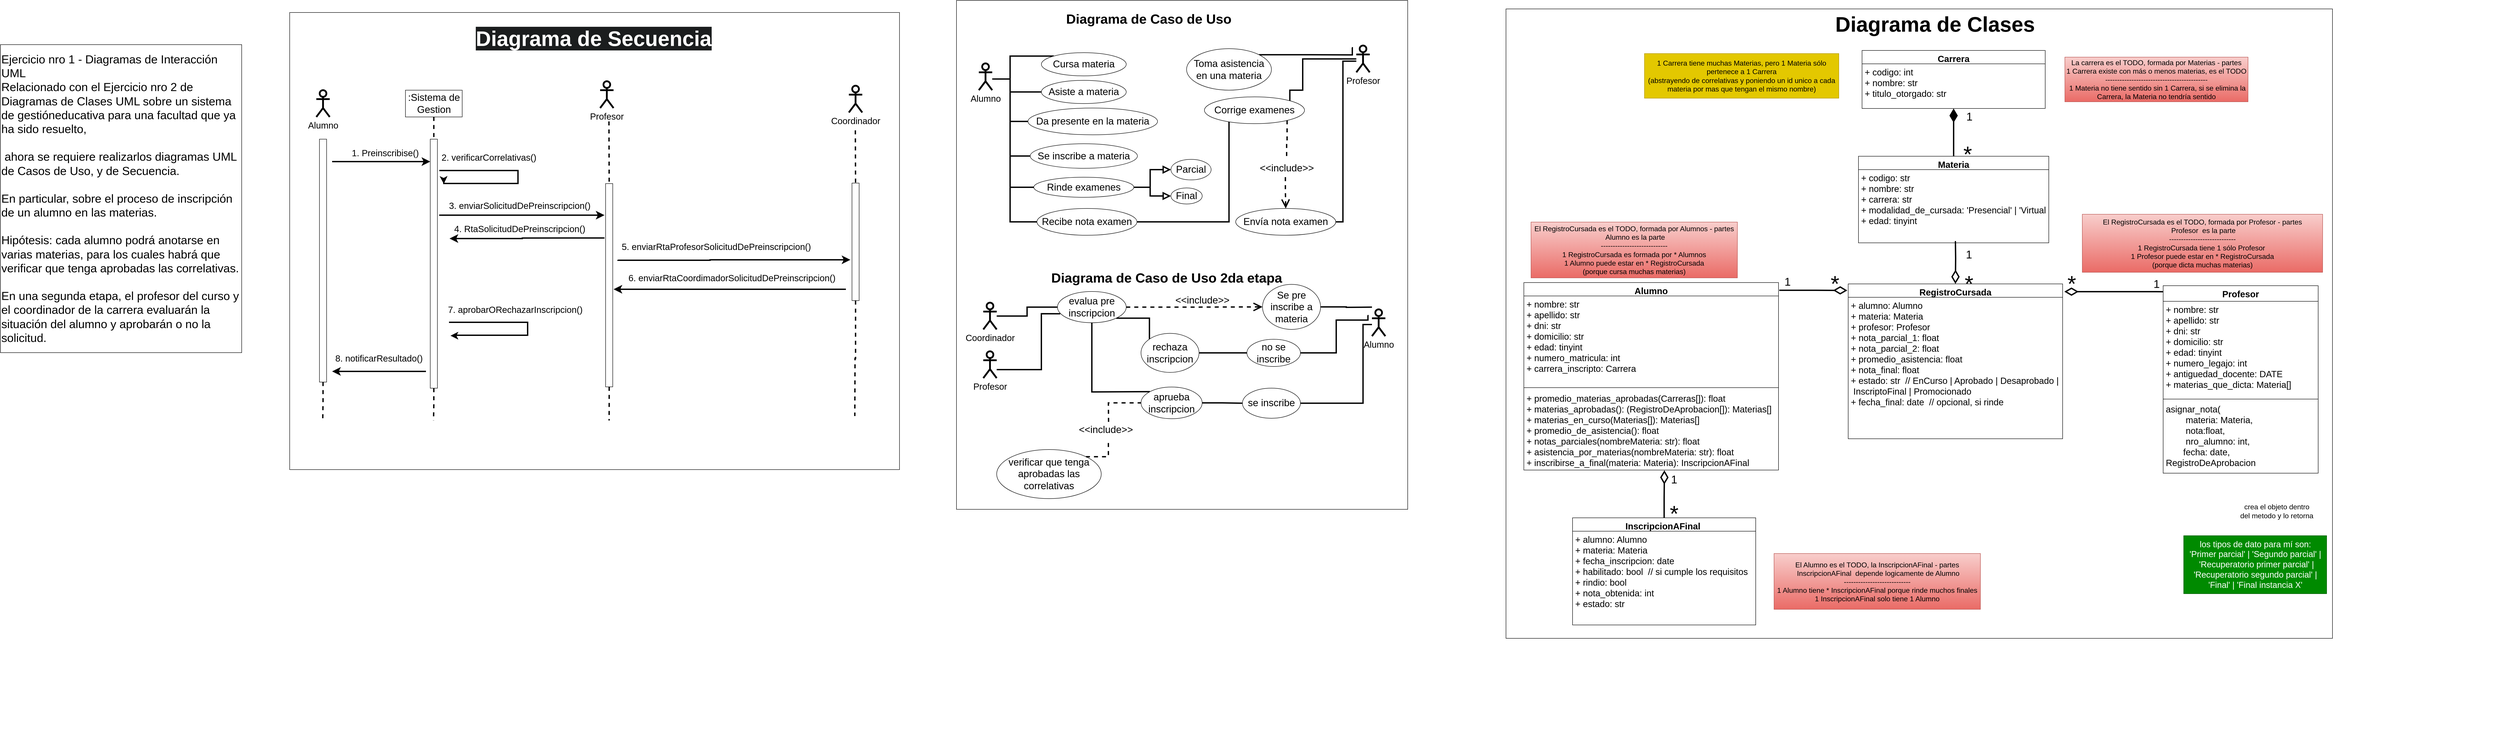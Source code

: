 <mxfile version="27.0.9">
  <diagram name="Página-1" id="Jsaf4DdOy1yt7iLnSPwo">
    <mxGraphModel dx="10500" dy="4709" grid="1" gridSize="10" guides="1" tooltips="1" connect="1" arrows="1" fold="1" page="1" pageScale="1" pageWidth="1500" pageHeight="1169" math="0" shadow="0">
      <root>
        <mxCell id="0" />
        <mxCell id="1" parent="0" />
        <mxCell id="YcpJH4Q6T_PlQNTq--iY-2" value="&lt;div&gt;Ejercicio nro 1 - Diagramas de Interacción UML&lt;/div&gt;&lt;div&gt;Relacionado con el Ejercicio nro 2 de Diagramas de Clases UML sobre un sistema de gestión&lt;span style=&quot;background-color: transparent; color: light-dark(rgb(0, 0, 0), rgb(255, 255, 255));&quot;&gt;educativa para una facultad que ya ha sido resuelto,&lt;/span&gt;&lt;/div&gt;&lt;div&gt;&lt;br&gt;&amp;nbsp;ahora se requiere realizarlos diagramas UML&lt;/div&gt;&lt;div&gt;de Casos de Uso, y de Secuencia. &lt;br&gt;&lt;br&gt;En particular, sobre el proceso de inscripción de un alumno en&amp;nbsp;&lt;span style=&quot;background-color: transparent; color: light-dark(rgb(0, 0, 0), rgb(255, 255, 255));&quot;&gt;las materias.&lt;/span&gt;&lt;/div&gt;&lt;div&gt;&lt;br&gt;&lt;/div&gt;&lt;div&gt;Hipótesis: cada alumno podrá anotarse en varias materias, para los cuales habrá que verificar que&amp;nbsp;&lt;span style=&quot;background-color: transparent; color: light-dark(rgb(0, 0, 0), rgb(255, 255, 255));&quot;&gt;tenga aprobadas las correlativas.&lt;/span&gt;&lt;/div&gt;&lt;div&gt;&lt;br&gt;En una segunda etapa, el profesor del curso y el coordinador de&amp;nbsp;&lt;span style=&quot;background-color: transparent; color: light-dark(rgb(0, 0, 0), rgb(255, 255, 255));&quot;&gt;la carrera evaluarán la situación del alumno y aprobarán o no la solicitud.&lt;/span&gt;&lt;/div&gt;" style="rounded=0;whiteSpace=wrap;html=1;fontSize=26;align=left;" parent="1" vertex="1">
          <mxGeometry x="-2920" y="-1030" width="540" height="690" as="geometry" />
        </mxCell>
        <mxCell id="WslzVgVlY8d-9YYS_qIv-58" value="" style="group" parent="1" vertex="1" connectable="0">
          <mxGeometry x="490" y="-1130" width="2184" height="1650" as="geometry" />
        </mxCell>
        <mxCell id="WslzVgVlY8d-9YYS_qIv-4" value="" style="group" parent="WslzVgVlY8d-9YYS_qIv-58" vertex="1" connectable="0">
          <mxGeometry x="1730" y="1230" width="454" height="420" as="geometry" />
        </mxCell>
        <mxCell id="WslzVgVlY8d-9YYS_qIv-5" value="" style="resizable=0;align=right;verticalAlign=bottom;labelBackgroundColor=none;fontSize=20;" parent="WslzVgVlY8d-9YYS_qIv-4" connectable="0" vertex="1">
          <mxGeometry y="170" as="geometry" />
        </mxCell>
        <mxCell id="WslzVgVlY8d-9YYS_qIv-57" value="" style="rounded=0;whiteSpace=wrap;html=1;fillColor=none;" parent="WslzVgVlY8d-9YYS_qIv-4" vertex="1">
          <mxGeometry x="-1770" y="-1210" width="1850" height="1410" as="geometry" />
        </mxCell>
        <UserObject label="&lt;div&gt;El Alumno es el TODO, la InscripcionAFinal - partes&lt;/div&gt;&lt;div&gt;&amp;nbsp;InscripcionAFinal&amp;nbsp; depende logicamente de Alumno&lt;br&gt;----------------------------&lt;br&gt;1 Alumno tiene * InscripcionAFinal&amp;nbsp;porque rinde muchos finales&lt;br&gt;1 InscripcionAFinal solo tiene 1 Alumno&lt;/div&gt;" placeholders="1" name="Variable" id="WslzVgVlY8d-9YYS_qIv-40">
          <mxCell style="text;html=1;strokeColor=#b85450;fillColor=#f8cecc;align=center;verticalAlign=middle;whiteSpace=wrap;overflow=hidden;fontSize=16;gradientColor=#ea6b66;" parent="WslzVgVlY8d-9YYS_qIv-4" vertex="1">
            <mxGeometry x="-1170" y="10" width="462" height="125" as="geometry" />
          </mxCell>
        </UserObject>
        <UserObject label="1 Carrera tiene muchas Materias, pero 1 Materia sólo pertenece a 1 Carrera&lt;br&gt;(abstrayendo de correlativas y poniendo un id unico a cada materia por mas que tengan el mismo nombre)" placeholders="1" name="Variable" id="WslzVgVlY8d-9YYS_qIv-11">
          <mxCell style="text;html=1;strokeColor=#B09500;fillColor=#e3c800;align=center;verticalAlign=middle;whiteSpace=wrap;overflow=hidden;fontSize=16;fontColor=#000000;" parent="WslzVgVlY8d-9YYS_qIv-4" vertex="1">
            <mxGeometry x="-1460" y="-1110" width="435" height="100" as="geometry" />
          </mxCell>
        </UserObject>
        <mxCell id="WslzVgVlY8d-9YYS_qIv-6" value="&lt;font style=&quot;font-size: 16px; color: light-dark(rgb(0, 0, 0), rgb(255, 0, 0));&quot;&gt;crea el objeto dentro &lt;br&gt;del metodo y lo retorna&lt;/font&gt;" style="text;html=1;align=center;verticalAlign=middle;resizable=0;points=[];autosize=1;strokeColor=none;fillColor=none;" parent="WslzVgVlY8d-9YYS_qIv-4" vertex="1">
          <mxGeometry x="-140" y="-110" width="190" height="50" as="geometry" />
        </mxCell>
        <UserObject label="&lt;div&gt;El RegistroCursada es el TODO, formada por Profesor - partes&lt;/div&gt;&lt;div&gt;&amp;nbsp;Profesor&amp;nbsp;&amp;nbsp;es la parte&lt;br&gt;----------------------------&lt;br&gt;1 RegistroCursada tiene 1 sólo Profesor&amp;nbsp;&lt;br&gt;1 Profesor puede estar en *&amp;nbsp;&lt;span style=&quot;background-color: transparent; color: light-dark(rgb(0, 0, 0), rgb(255, 255, 255));&quot;&gt;RegistroCursada&lt;br&gt;(porque dicta muchas materias)&lt;/span&gt;&lt;/div&gt;" placeholders="1" name="Variable" id="WslzVgVlY8d-9YYS_qIv-13">
          <mxCell style="text;html=1;strokeColor=#b85450;fillColor=#f8cecc;align=center;verticalAlign=middle;whiteSpace=wrap;overflow=hidden;fontSize=16;gradientColor=#ea6b66;" parent="WslzVgVlY8d-9YYS_qIv-4" vertex="1">
            <mxGeometry x="-480" y="-750" width="538" height="130" as="geometry" />
          </mxCell>
        </UserObject>
        <mxCell id="WslzVgVlY8d-9YYS_qIv-70" value="Diagrama de Clases" style="text;html=1;align=center;verticalAlign=middle;resizable=0;points=[];autosize=1;strokeColor=none;fillColor=none;fontStyle=1;fontSize=47;" parent="WslzVgVlY8d-9YYS_qIv-4" vertex="1">
          <mxGeometry x="-1035" y="-1210" width="450" height="70" as="geometry" />
        </mxCell>
        <mxCell id="kPfrvCgJvvBEsy5Ti9yQ-27" value="" style="group" parent="WslzVgVlY8d-9YYS_qIv-58" vertex="1" connectable="0">
          <mxGeometry y="113" width="1797" height="1287" as="geometry" />
        </mxCell>
        <mxCell id="WslzVgVlY8d-9YYS_qIv-1" style="edgeStyle=orthogonalEdgeStyle;rounded=0;orthogonalLoop=1;jettySize=auto;html=1;entryX=0.5;entryY=1;entryDx=0;entryDy=0;endArrow=diamondThin;endFill=1;strokeWidth=3;endSize=23;exitX=0.5;exitY=0;exitDx=0;exitDy=0;" parent="kPfrvCgJvvBEsy5Ti9yQ-27" source="WslzVgVlY8d-9YYS_qIv-28" target="WslzVgVlY8d-9YYS_qIv-2" edge="1">
          <mxGeometry relative="1" as="geometry">
            <mxPoint x="932" y="257" as="sourcePoint" />
          </mxGeometry>
        </mxCell>
        <mxCell id="WslzVgVlY8d-9YYS_qIv-2" value="Carrera" style="swimlane;fontStyle=1;align=center;verticalAlign=top;childLayout=stackLayout;horizontal=1;startSize=30;horizontalStack=0;resizeParent=1;resizeLast=0;collapsible=1;marginBottom=0;rounded=0;shadow=0;strokeWidth=1;fontSize=20;" parent="kPfrvCgJvvBEsy5Ti9yQ-27" vertex="1">
          <mxGeometry x="757" width="410" height="130" as="geometry">
            <mxRectangle x="550" y="140" width="160" height="26" as="alternateBounds" />
          </mxGeometry>
        </mxCell>
        <mxCell id="WslzVgVlY8d-9YYS_qIv-3" value="+ codigo: int&#xa;+ nombre: str&#xa;+ titulo_otorgado: str" style="text;align=left;verticalAlign=top;spacingLeft=4;spacingRight=4;overflow=hidden;rotatable=0;points=[[0,0.5],[1,0.5]];portConstraint=eastwest;fontSize=20;" parent="WslzVgVlY8d-9YYS_qIv-2" vertex="1">
          <mxGeometry y="30" width="410" height="90" as="geometry" />
        </mxCell>
        <mxCell id="WslzVgVlY8d-9YYS_qIv-7" value="los tipos de dato para mí son:&lt;br&gt;&#39;Primer parcial&#39; | &#39;Segundo parcial&#39; |&lt;br&gt;&amp;nbsp;&#39;Recuperatorio primer parcial&#39; | &lt;br&gt;&#39;Recuperatorio segundo parcial&#39; | &lt;br&gt;&#39;Final&#39; | &#39;Final instancia X&#39;" style="text;html=1;align=center;verticalAlign=middle;resizable=0;points=[];autosize=1;strokeColor=#005700;fillColor=#008a00;fontSize=19;fontColor=#ffffff;" parent="kPfrvCgJvvBEsy5Ti9yQ-27" vertex="1">
          <mxGeometry x="1477" y="1087" width="320" height="130" as="geometry" />
        </mxCell>
        <mxCell id="WslzVgVlY8d-9YYS_qIv-8" style="edgeStyle=orthogonalEdgeStyle;rounded=0;orthogonalLoop=1;jettySize=auto;html=1;endArrow=diamondThin;endFill=0;strokeWidth=3;endSize=23;exitX=0;exitY=0.032;exitDx=0;exitDy=0;exitPerimeter=0;entryX=1.008;entryY=0.05;entryDx=0;entryDy=0;entryPerimeter=0;" parent="kPfrvCgJvvBEsy5Ti9yQ-27" source="WslzVgVlY8d-9YYS_qIv-34" target="WslzVgVlY8d-9YYS_qIv-30" edge="1">
          <mxGeometry relative="1" as="geometry">
            <mxPoint x="808.79" y="567" as="sourcePoint" />
            <mxPoint x="1916" y="507" as="targetPoint" />
          </mxGeometry>
        </mxCell>
        <mxCell id="WslzVgVlY8d-9YYS_qIv-9" value="*" style="text;html=1;align=center;verticalAlign=middle;resizable=0;points=[];autosize=1;strokeColor=none;fillColor=none;fontSize=50;" parent="kPfrvCgJvvBEsy5Ti9yQ-27" vertex="1">
          <mxGeometry x="973" y="197" width="40" height="70" as="geometry" />
        </mxCell>
        <mxCell id="WslzVgVlY8d-9YYS_qIv-10" value="1" style="text;html=1;align=center;verticalAlign=middle;resizable=0;points=[];autosize=1;strokeColor=none;fillColor=none;fontSize=25;" parent="kPfrvCgJvvBEsy5Ti9yQ-27" vertex="1">
          <mxGeometry x="977" y="127" width="40" height="40" as="geometry" />
        </mxCell>
        <UserObject label="&lt;div&gt;La carrera es el TODO, formada por Materias - partes&lt;/div&gt;&lt;div&gt;1 Carrera existe con más o menos materias, es el TODO&lt;br&gt;-------------------------------------------&lt;br&gt;&amp;nbsp;1 Materia no tiene sentido sin 1 Carrera, si se elimina la Carrera, la Materia no tendría sentido&lt;/div&gt;" placeholders="1" name="Variable" id="WslzVgVlY8d-9YYS_qIv-12">
          <mxCell style="text;html=1;strokeColor=#b85450;fillColor=#f8cecc;align=center;verticalAlign=middle;whiteSpace=wrap;overflow=hidden;fontSize=16;gradientColor=#ea6b66;" parent="kPfrvCgJvvBEsy5Ti9yQ-27" vertex="1">
            <mxGeometry x="1211" y="15" width="410" height="100" as="geometry" />
          </mxCell>
        </UserObject>
        <mxCell id="WslzVgVlY8d-9YYS_qIv-14" value="1" style="text;html=1;align=center;verticalAlign=middle;resizable=0;points=[];autosize=1;strokeColor=none;fillColor=none;fontSize=25;" parent="kPfrvCgJvvBEsy5Ti9yQ-27" vertex="1">
          <mxGeometry x="1396" y="502" width="40" height="40" as="geometry" />
        </mxCell>
        <mxCell id="WslzVgVlY8d-9YYS_qIv-15" value="*" style="text;html=1;align=center;verticalAlign=middle;resizable=0;points=[];autosize=1;strokeColor=none;fillColor=none;fontSize=50;" parent="kPfrvCgJvvBEsy5Ti9yQ-27" vertex="1">
          <mxGeometry x="1206" y="487" width="40" height="70" as="geometry" />
        </mxCell>
        <mxCell id="WslzVgVlY8d-9YYS_qIv-16" style="edgeStyle=orthogonalEdgeStyle;rounded=0;orthogonalLoop=1;jettySize=auto;html=1;entryX=-0.004;entryY=0.042;entryDx=0;entryDy=0;endArrow=diamondThin;endFill=0;strokeWidth=3;endSize=23;exitX=1.003;exitY=0.041;exitDx=0;exitDy=0;entryPerimeter=0;exitPerimeter=0;" parent="kPfrvCgJvvBEsy5Ti9yQ-27" source="WslzVgVlY8d-9YYS_qIv-19" target="WslzVgVlY8d-9YYS_qIv-30" edge="1">
          <mxGeometry relative="1" as="geometry">
            <mxPoint x="246" y="514" as="sourcePoint" />
            <mxPoint x="246" y="367" as="targetPoint" />
          </mxGeometry>
        </mxCell>
        <mxCell id="WslzVgVlY8d-9YYS_qIv-17" value="*" style="text;html=1;align=center;verticalAlign=middle;resizable=0;points=[];autosize=1;strokeColor=none;fillColor=none;fontSize=50;" parent="kPfrvCgJvvBEsy5Ti9yQ-27" vertex="1">
          <mxGeometry x="976" y="487" width="40" height="70" as="geometry" />
        </mxCell>
        <UserObject label="&lt;div&gt;El RegistroCursada es el TODO, formada por Alumnos - partes&lt;/div&gt;&lt;div&gt;&amp;nbsp;Alumno es la parte&lt;br&gt;----------------------------&lt;br&gt;1 RegistroCursada es formada por * Alumnos&lt;br&gt;1 Alumno puede estar en *&amp;nbsp;&lt;span style=&quot;background-color: transparent; color: light-dark(rgb(0, 0, 0), rgb(255, 255, 255));&quot;&gt;RegistroCursada&lt;br&gt;(porque cursa muchas materias)&lt;/span&gt;&lt;/div&gt;" placeholders="1" name="Variable" id="WslzVgVlY8d-9YYS_qIv-18">
          <mxCell style="text;html=1;strokeColor=#b85450;fillColor=#f8cecc;align=center;verticalAlign=middle;whiteSpace=wrap;overflow=hidden;fontSize=16;gradientColor=#ea6b66;" parent="kPfrvCgJvvBEsy5Ti9yQ-27" vertex="1">
            <mxGeometry x="16" y="384.5" width="462" height="125" as="geometry" />
          </mxCell>
        </UserObject>
        <mxCell id="WslzVgVlY8d-9YYS_qIv-19" value="Alumno" style="swimlane;fontStyle=1;align=center;verticalAlign=top;childLayout=stackLayout;horizontal=1;startSize=30;horizontalStack=0;resizeParent=1;resizeLast=0;collapsible=1;marginBottom=0;rounded=0;shadow=0;strokeWidth=1;fontSize=20;" parent="kPfrvCgJvvBEsy5Ti9yQ-27" vertex="1">
          <mxGeometry y="520" width="570" height="420.001" as="geometry">
            <mxRectangle x="230" y="140" width="160" height="26" as="alternateBounds" />
          </mxGeometry>
        </mxCell>
        <mxCell id="WslzVgVlY8d-9YYS_qIv-20" value="+ nombre: str&#xa;+ apellido: str&#xa;+ dni: str&#xa;+ domicilio: str&#xa;+ edad: tinyint&#xa;+ numero_matricula: int&#xa;+ carrera_inscripto: Carrera" style="text;align=left;verticalAlign=top;spacingLeft=4;spacingRight=4;overflow=hidden;rotatable=0;points=[[0,0.5],[1,0.5]];portConstraint=eastwest;fontSize=20;" parent="WslzVgVlY8d-9YYS_qIv-19" vertex="1">
          <mxGeometry y="30" width="570" height="200" as="geometry" />
        </mxCell>
        <mxCell id="WslzVgVlY8d-9YYS_qIv-21" value="" style="line;html=1;strokeWidth=1;align=left;verticalAlign=middle;spacingTop=-1;spacingLeft=3;spacingRight=3;rotatable=0;labelPosition=right;points=[];portConstraint=eastwest;fontSize=20;" parent="WslzVgVlY8d-9YYS_qIv-19" vertex="1">
          <mxGeometry y="230" width="570" height="10.811" as="geometry" />
        </mxCell>
        <mxCell id="WslzVgVlY8d-9YYS_qIv-22" value="+ promedio_materias_aprobadas(Carreras[]): float&#xa;+ materias_aprobadas(): (RegistroDeAprobacion[]): Materias[]&#xa;+ materias_en_curso(Materias[]): Materias[]&#xa;+ promedio_de_asistencia(): float&#xa;+ notas_parciales(nombreMateria: str): float&#xa;+ asistencia_por_materias(nombreMateria: str): float&#xa;+ inscribirse_a_final(materia: Materia): InscripcionAFinal&#xa;" style="text;align=left;verticalAlign=top;spacingLeft=4;spacingRight=4;overflow=hidden;rotatable=0;points=[[0,0.5],[1,0.5]];portConstraint=eastwest;fontSize=20;" parent="WslzVgVlY8d-9YYS_qIv-19" vertex="1">
          <mxGeometry y="240.811" width="570" height="179.19" as="geometry" />
        </mxCell>
        <mxCell id="WslzVgVlY8d-9YYS_qIv-23" value="InscripcionAFinal " style="swimlane;fontStyle=1;align=center;verticalAlign=top;childLayout=stackLayout;horizontal=1;startSize=30;horizontalStack=0;resizeParent=1;resizeLast=0;collapsible=1;marginBottom=0;rounded=0;shadow=0;strokeWidth=1;fontSize=20;" parent="kPfrvCgJvvBEsy5Ti9yQ-27" vertex="1">
          <mxGeometry x="109" y="1047" width="410" height="240" as="geometry">
            <mxRectangle x="230" y="140" width="160" height="26" as="alternateBounds" />
          </mxGeometry>
        </mxCell>
        <mxCell id="WslzVgVlY8d-9YYS_qIv-24" value="+ alumno: Alumno&#xa;+ materia: Materia&#xa;+ fecha_inscripcion: date&#xa;+ habilitado: bool  // si cumple los requisitos&#xa;+ rindio: bool&#xa;+ nota_obtenida: int&#xa;+ estado: str" style="text;align=left;verticalAlign=top;spacingLeft=4;spacingRight=4;overflow=hidden;rotatable=0;points=[[0,0.5],[1,0.5]];portConstraint=eastwest;fontSize=20;" parent="WslzVgVlY8d-9YYS_qIv-23" vertex="1">
          <mxGeometry y="30" width="410" height="210" as="geometry" />
        </mxCell>
        <mxCell id="WslzVgVlY8d-9YYS_qIv-25" style="edgeStyle=orthogonalEdgeStyle;rounded=0;orthogonalLoop=1;jettySize=auto;html=1;endArrow=diamondThin;endFill=0;strokeWidth=3;endSize=23;exitX=0.5;exitY=0;exitDx=0;exitDy=0;entryX=0.552;entryY=1.003;entryDx=0;entryDy=0;entryPerimeter=0;" parent="kPfrvCgJvvBEsy5Ti9yQ-27" source="WslzVgVlY8d-9YYS_qIv-23" target="WslzVgVlY8d-9YYS_qIv-22" edge="1">
          <mxGeometry relative="1" as="geometry">
            <mxPoint x="316" y="1067" as="sourcePoint" />
            <mxPoint x="316" y="947" as="targetPoint" />
          </mxGeometry>
        </mxCell>
        <mxCell id="WslzVgVlY8d-9YYS_qIv-26" value="*" style="text;html=1;align=center;verticalAlign=middle;resizable=0;points=[];autosize=1;strokeColor=none;fillColor=none;fontSize=50;" parent="kPfrvCgJvvBEsy5Ti9yQ-27" vertex="1">
          <mxGeometry x="316" y="1002" width="40" height="70" as="geometry" />
        </mxCell>
        <mxCell id="WslzVgVlY8d-9YYS_qIv-27" value="1" style="text;html=1;align=center;verticalAlign=middle;resizable=0;points=[];autosize=1;strokeColor=none;fillColor=none;fontSize=25;" parent="kPfrvCgJvvBEsy5Ti9yQ-27" vertex="1">
          <mxGeometry x="570" y="497" width="40" height="40" as="geometry" />
        </mxCell>
        <mxCell id="WslzVgVlY8d-9YYS_qIv-28" value="Materia" style="swimlane;fontStyle=1;align=center;verticalAlign=top;childLayout=stackLayout;horizontal=1;startSize=30;horizontalStack=0;resizeParent=1;resizeLast=0;collapsible=1;marginBottom=0;rounded=0;shadow=0;strokeWidth=1;fontSize=20;" parent="kPfrvCgJvvBEsy5Ti9yQ-27" vertex="1">
          <mxGeometry x="749" y="237" width="426" height="194" as="geometry">
            <mxRectangle x="230" y="140" width="160" height="26" as="alternateBounds" />
          </mxGeometry>
        </mxCell>
        <mxCell id="WslzVgVlY8d-9YYS_qIv-29" value="+ codigo: str&#xa;+ nombre: str&#xa;+ carrera: str&#xa;+ modalidad_de_cursada: &#39;Presencial&#39; | &#39;Virtual&#39;&#xa;+ edad: tinyint" style="text;align=left;verticalAlign=top;spacingLeft=4;spacingRight=4;overflow=hidden;rotatable=0;points=[[0,0.5],[1,0.5]];portConstraint=eastwest;fontSize=20;" parent="WslzVgVlY8d-9YYS_qIv-28" vertex="1">
          <mxGeometry y="30" width="426" height="140" as="geometry" />
        </mxCell>
        <mxCell id="WslzVgVlY8d-9YYS_qIv-30" value="RegistroCursada" style="swimlane;fontStyle=1;align=center;verticalAlign=top;childLayout=stackLayout;horizontal=1;startSize=30;horizontalStack=0;resizeParent=1;resizeLast=0;collapsible=1;marginBottom=0;rounded=0;shadow=0;strokeWidth=1;fontSize=20;" parent="kPfrvCgJvvBEsy5Ti9yQ-27" vertex="1">
          <mxGeometry x="726" y="523" width="480" height="346.88" as="geometry">
            <mxRectangle x="230" y="140" width="160" height="26" as="alternateBounds" />
          </mxGeometry>
        </mxCell>
        <mxCell id="WslzVgVlY8d-9YYS_qIv-31" value="+ alumno: Alumno&#xa;+ materia: Materia&#xa;+ profesor: Profesor&#xa;+ nota_parcial_1: float&#xa;+ nota_parcial_2: float&#xa;+ promedio_asistencia: float&#xa;+ nota_final: float&#xa;+ estado: str  // EnCurso | Aprobado | Desaprobado |&#xa; InscriptoFinal | Promocionado&#xa;+ fecha_final: date  // opcional, si rinde" style="text;align=left;verticalAlign=top;spacingLeft=4;spacingRight=4;overflow=hidden;rotatable=0;points=[[0,0.5],[1,0.5]];portConstraint=eastwest;fontSize=20;" parent="WslzVgVlY8d-9YYS_qIv-30" vertex="1">
          <mxGeometry y="30" width="480" height="316.88" as="geometry" />
        </mxCell>
        <mxCell id="WslzVgVlY8d-9YYS_qIv-32" value="*" style="text;html=1;align=center;verticalAlign=middle;resizable=0;points=[];autosize=1;strokeColor=none;fillColor=none;fontSize=50;" parent="kPfrvCgJvvBEsy5Ti9yQ-27" vertex="1">
          <mxGeometry x="676" y="487" width="40" height="70" as="geometry" />
        </mxCell>
        <mxCell id="WslzVgVlY8d-9YYS_qIv-33" value="1" style="text;html=1;align=center;verticalAlign=middle;resizable=0;points=[];autosize=1;strokeColor=none;fillColor=none;fontSize=25;" parent="kPfrvCgJvvBEsy5Ti9yQ-27" vertex="1">
          <mxGeometry x="976" y="436" width="40" height="40" as="geometry" />
        </mxCell>
        <mxCell id="WslzVgVlY8d-9YYS_qIv-34" value="Profesor" style="swimlane;fontStyle=1;align=center;verticalAlign=top;childLayout=stackLayout;horizontal=1;startSize=35;horizontalStack=0;resizeParent=1;resizeLast=0;collapsible=1;marginBottom=0;rounded=0;shadow=0;strokeWidth=1;fontSize=20;" parent="kPfrvCgJvvBEsy5Ti9yQ-27" vertex="1">
          <mxGeometry x="1431" y="527" width="347" height="420" as="geometry">
            <mxRectangle x="230" y="140" width="160" height="26" as="alternateBounds" />
          </mxGeometry>
        </mxCell>
        <mxCell id="WslzVgVlY8d-9YYS_qIv-35" value="+ nombre: str&#xa;+ apellido: str&#xa;+ dni: str&#xa;+ domicilio: str&#xa;+ edad: tinyint&#xa;+ numero_legajo: int&#xa;+ antiguedad_docente: DATE&#xa;+ materias_que_dicta: Materia[]" style="text;align=left;verticalAlign=top;spacingLeft=4;spacingRight=4;overflow=hidden;rotatable=0;points=[[0,0.5],[1,0.5]];portConstraint=eastwest;fontSize=20;" parent="WslzVgVlY8d-9YYS_qIv-34" vertex="1">
          <mxGeometry y="35" width="347" height="215" as="geometry" />
        </mxCell>
        <mxCell id="WslzVgVlY8d-9YYS_qIv-36" value="" style="line;html=1;strokeWidth=1;align=left;verticalAlign=middle;spacingTop=-1;spacingLeft=3;spacingRight=3;rotatable=0;labelPosition=right;points=[];portConstraint=eastwest;fontSize=20;" parent="WslzVgVlY8d-9YYS_qIv-34" vertex="1">
          <mxGeometry y="250" width="347" height="8" as="geometry" />
        </mxCell>
        <mxCell id="WslzVgVlY8d-9YYS_qIv-37" value="asignar_nota(&#xa;        materia: Materia, &#xa;        nota:float, &#xa;        nro_alumno: int,&#xa;        fecha: date, &#xa;RegistroDeAprobacion" style="text;align=left;verticalAlign=top;spacingLeft=4;spacingRight=4;overflow=hidden;rotatable=0;points=[[0,0.5],[1,0.5]];portConstraint=eastwest;fontSize=20;" parent="WslzVgVlY8d-9YYS_qIv-34" vertex="1">
          <mxGeometry y="258" width="347" height="162" as="geometry" />
        </mxCell>
        <mxCell id="WslzVgVlY8d-9YYS_qIv-38" style="edgeStyle=orthogonalEdgeStyle;rounded=0;orthogonalLoop=1;jettySize=auto;html=1;entryX=0.5;entryY=0;entryDx=0;entryDy=0;endArrow=diamondThin;endFill=0;strokeWidth=3;endSize=23;" parent="kPfrvCgJvvBEsy5Ti9yQ-27" target="WslzVgVlY8d-9YYS_qIv-30" edge="1">
          <mxGeometry relative="1" as="geometry">
            <mxPoint x="966" y="427" as="sourcePoint" />
            <mxPoint x="928" y="477" as="targetPoint" />
          </mxGeometry>
        </mxCell>
        <mxCell id="WslzVgVlY8d-9YYS_qIv-39" value="1" style="text;html=1;align=center;verticalAlign=middle;resizable=0;points=[];autosize=1;strokeColor=none;fillColor=none;fontSize=25;" parent="kPfrvCgJvvBEsy5Ti9yQ-27" vertex="1">
          <mxGeometry x="316" y="940" width="40" height="40" as="geometry" />
        </mxCell>
        <mxCell id="kPfrvCgJvvBEsy5Ti9yQ-20" value="" style="resizable=0;align=right;verticalAlign=bottom;labelBackgroundColor=none;fontSize=20;" parent="1" connectable="0" vertex="1">
          <mxGeometry x="540" y="-780" as="geometry" />
        </mxCell>
        <mxCell id="kPfrvCgJvvBEsy5Ti9yQ-29" value="&lt;span style=&quot;color: rgb(255, 255, 255); font-family: Helvetica; font-size: 47px; font-style: normal; font-variant-ligatures: normal; font-variant-caps: normal; font-weight: 700; letter-spacing: normal; orphans: 2; text-align: center; text-indent: 0px; text-transform: none; widows: 2; word-spacing: 0px; -webkit-text-stroke-width: 0px; white-space: nowrap; background-color: rgb(27, 29, 30); text-decoration-thickness: initial; text-decoration-style: initial; text-decoration-color: initial; display: inline !important; float: none;&quot;&gt;Diagrama de Secuencia&lt;/span&gt;" style="text;whiteSpace=wrap;html=1;" parent="1" vertex="1">
          <mxGeometry x="-1857.57" y="-1078" width="570" height="70" as="geometry" />
        </mxCell>
        <mxCell id="kPfrvCgJvvBEsy5Ti9yQ-34" value="Profesor" style="shape=umlActor;verticalLabelPosition=bottom;verticalAlign=top;html=1;outlineConnect=0;strokeWidth=4;fontSize=20;" parent="1" vertex="1">
          <mxGeometry x="-1577.67" y="-948" width="30" height="60" as="geometry" />
        </mxCell>
        <mxCell id="kPfrvCgJvvBEsy5Ti9yQ-36" value="" style="whiteSpace=wrap;html=1;rotation=90;" parent="1" vertex="1">
          <mxGeometry x="-1137.51" y="-596.25" width="263.19" height="16" as="geometry" />
        </mxCell>
        <mxCell id="kPfrvCgJvvBEsy5Ti9yQ-38" value="Alumno" style="shape=umlActor;verticalLabelPosition=bottom;verticalAlign=top;html=1;outlineConnect=0;strokeWidth=4;fontSize=20;" parent="1" vertex="1">
          <mxGeometry x="-2212.92" y="-928" width="30" height="60" as="geometry" />
        </mxCell>
        <mxCell id="kPfrvCgJvvBEsy5Ti9yQ-40" value="Coordinador" style="shape=umlActor;verticalLabelPosition=bottom;verticalAlign=top;html=1;outlineConnect=0;strokeWidth=4;fontSize=20;perimeterSpacing=5;shadow=0;" parent="1" vertex="1">
          <mxGeometry x="-1020.91" y="-938" width="30" height="60" as="geometry" />
        </mxCell>
        <mxCell id="kPfrvCgJvvBEsy5Ti9yQ-41" value="" style="group" parent="1" vertex="1" connectable="0">
          <mxGeometry x="-770" y="-1120" width="1105" height="1140" as="geometry" />
        </mxCell>
        <mxCell id="WslzVgVlY8d-9YYS_qIv-41" value="Diagrama de Caso de Uso" style="text;html=1;align=center;verticalAlign=middle;resizable=0;points=[];autosize=1;strokeColor=none;fillColor=none;fontStyle=1;fontSize=30;" parent="kPfrvCgJvvBEsy5Ti9yQ-41" vertex="1">
          <mxGeometry x="230" y="7" width="380" height="50" as="geometry" />
        </mxCell>
        <mxCell id="WslzVgVlY8d-9YYS_qIv-50" style="edgeStyle=orthogonalEdgeStyle;rounded=0;orthogonalLoop=1;jettySize=auto;html=1;entryX=0;entryY=0;entryDx=0;entryDy=0;endArrow=none;startFill=0;strokeWidth=3;" parent="kPfrvCgJvvBEsy5Ti9yQ-41" source="WslzVgVlY8d-9YYS_qIv-42" target="WslzVgVlY8d-9YYS_qIv-46" edge="1">
          <mxGeometry relative="1" as="geometry">
            <Array as="points">
              <mxPoint x="110" y="167" />
              <mxPoint x="110" y="116" />
            </Array>
          </mxGeometry>
        </mxCell>
        <mxCell id="WslzVgVlY8d-9YYS_qIv-53" style="edgeStyle=orthogonalEdgeStyle;rounded=0;orthogonalLoop=1;jettySize=auto;html=1;entryX=0;entryY=0.5;entryDx=0;entryDy=0;endArrow=none;startFill=0;strokeWidth=3;" parent="kPfrvCgJvvBEsy5Ti9yQ-41" source="WslzVgVlY8d-9YYS_qIv-42" target="WslzVgVlY8d-9YYS_qIv-51" edge="1">
          <mxGeometry relative="1" as="geometry">
            <Array as="points">
              <mxPoint x="110" y="167" />
              <mxPoint x="110" y="196" />
            </Array>
          </mxGeometry>
        </mxCell>
        <mxCell id="WslzVgVlY8d-9YYS_qIv-54" style="edgeStyle=orthogonalEdgeStyle;rounded=0;orthogonalLoop=1;jettySize=auto;html=1;entryX=0;entryY=0.5;entryDx=0;entryDy=0;endArrow=none;startFill=0;strokeWidth=3;" parent="kPfrvCgJvvBEsy5Ti9yQ-41" source="WslzVgVlY8d-9YYS_qIv-42" target="WslzVgVlY8d-9YYS_qIv-52" edge="1">
          <mxGeometry relative="1" as="geometry">
            <Array as="points">
              <mxPoint x="110" y="167" />
              <mxPoint x="110" y="339" />
            </Array>
          </mxGeometry>
        </mxCell>
        <mxCell id="WslzVgVlY8d-9YYS_qIv-60" style="edgeStyle=orthogonalEdgeStyle;rounded=0;orthogonalLoop=1;jettySize=auto;html=1;entryX=0;entryY=0.5;entryDx=0;entryDy=0;endArrow=none;startFill=0;strokeWidth=3;" parent="kPfrvCgJvvBEsy5Ti9yQ-41" target="WslzVgVlY8d-9YYS_qIv-59" edge="1">
          <mxGeometry relative="1" as="geometry">
            <mxPoint x="70" y="167" as="sourcePoint" />
            <Array as="points">
              <mxPoint x="80" y="167" />
              <mxPoint x="110" y="167" />
              <mxPoint x="110" y="262" />
            </Array>
          </mxGeometry>
        </mxCell>
        <mxCell id="WslzVgVlY8d-9YYS_qIv-65" style="edgeStyle=orthogonalEdgeStyle;rounded=0;orthogonalLoop=1;jettySize=auto;html=1;entryX=0;entryY=0.5;entryDx=0;entryDy=0;endArrow=none;startFill=0;strokeWidth=3;" parent="kPfrvCgJvvBEsy5Ti9yQ-41" source="WslzVgVlY8d-9YYS_qIv-42" target="WslzVgVlY8d-9YYS_qIv-64" edge="1">
          <mxGeometry relative="1" as="geometry">
            <mxPoint x="80" y="153" as="sourcePoint" />
            <Array as="points">
              <mxPoint x="110" y="167" />
              <mxPoint x="110" y="487" />
            </Array>
          </mxGeometry>
        </mxCell>
        <mxCell id="WslzVgVlY8d-9YYS_qIv-42" value="Alumno" style="shape=umlActor;verticalLabelPosition=bottom;verticalAlign=top;html=1;outlineConnect=0;strokeWidth=4;fontSize=20;" parent="kPfrvCgJvvBEsy5Ti9yQ-41" vertex="1">
          <mxGeometry x="40" y="132" width="30" height="60" as="geometry" />
        </mxCell>
        <mxCell id="WslzVgVlY8d-9YYS_qIv-63" style="edgeStyle=orthogonalEdgeStyle;rounded=0;orthogonalLoop=1;jettySize=auto;html=1;entryX=1;entryY=0;entryDx=0;entryDy=0;endArrow=none;startFill=0;strokeWidth=3;" parent="kPfrvCgJvvBEsy5Ti9yQ-41" target="WslzVgVlY8d-9YYS_qIv-62" edge="1">
          <mxGeometry relative="1" as="geometry">
            <mxPoint x="885" y="122" as="sourcePoint" />
            <Array as="points">
              <mxPoint x="765" y="122" />
              <mxPoint x="765" y="192" />
              <mxPoint x="736" y="192" />
            </Array>
          </mxGeometry>
        </mxCell>
        <mxCell id="WslzVgVlY8d-9YYS_qIv-67" style="edgeStyle=orthogonalEdgeStyle;rounded=0;orthogonalLoop=1;jettySize=auto;html=1;entryX=1;entryY=0.5;entryDx=0;entryDy=0;endArrow=none;startFill=0;strokeWidth=3;" parent="kPfrvCgJvvBEsy5Ti9yQ-41" source="WslzVgVlY8d-9YYS_qIv-44" target="WslzVgVlY8d-9YYS_qIv-66" edge="1">
          <mxGeometry relative="1" as="geometry">
            <Array as="points">
              <mxPoint x="855" y="127" />
              <mxPoint x="855" y="487" />
            </Array>
          </mxGeometry>
        </mxCell>
        <mxCell id="WslzVgVlY8d-9YYS_qIv-44" value="Profesor" style="shape=umlActor;verticalLabelPosition=bottom;verticalAlign=top;html=1;outlineConnect=0;strokeWidth=4;fontSize=20;" parent="kPfrvCgJvvBEsy5Ti9yQ-41" vertex="1">
          <mxGeometry x="885" y="92" width="30" height="60" as="geometry" />
        </mxCell>
        <mxCell id="kPfrvCgJvvBEsy5Ti9yQ-13" style="edgeStyle=orthogonalEdgeStyle;rounded=0;orthogonalLoop=1;jettySize=auto;html=1;exitX=1;exitY=0;exitDx=0;exitDy=0;endArrow=none;startFill=0;strokeWidth=3;" parent="kPfrvCgJvvBEsy5Ti9yQ-41" source="WslzVgVlY8d-9YYS_qIv-45" edge="1">
          <mxGeometry relative="1" as="geometry">
            <mxPoint x="875" y="97" as="targetPoint" />
            <Array as="points">
              <mxPoint x="785" y="113" />
              <mxPoint x="876" y="113" />
              <mxPoint x="876" y="97" />
            </Array>
          </mxGeometry>
        </mxCell>
        <mxCell id="WslzVgVlY8d-9YYS_qIv-45" value="Toma asistencia en una materia" style="ellipse;whiteSpace=wrap;html=1;fontSize=22;" parent="kPfrvCgJvvBEsy5Ti9yQ-41" vertex="1">
          <mxGeometry x="505" y="99" width="190" height="93" as="geometry" />
        </mxCell>
        <mxCell id="WslzVgVlY8d-9YYS_qIv-46" value="Cursa materia" style="ellipse;whiteSpace=wrap;html=1;fontSize=22;" parent="kPfrvCgJvvBEsy5Ti9yQ-41" vertex="1">
          <mxGeometry x="180" y="108" width="190" height="52" as="geometry" />
        </mxCell>
        <mxCell id="WslzVgVlY8d-9YYS_qIv-51" value="Asiste a materia" style="ellipse;whiteSpace=wrap;html=1;fontSize=22;" parent="kPfrvCgJvvBEsy5Ti9yQ-41" vertex="1">
          <mxGeometry x="180" y="170" width="190" height="52" as="geometry" />
        </mxCell>
        <mxCell id="WslzVgVlY8d-9YYS_qIv-52" value="Se inscribe a materia" style="ellipse;whiteSpace=wrap;html=1;fontSize=22;" parent="kPfrvCgJvvBEsy5Ti9yQ-41" vertex="1">
          <mxGeometry x="155" y="312" width="240" height="55" as="geometry" />
        </mxCell>
        <mxCell id="WslzVgVlY8d-9YYS_qIv-59" value="Da presente en la materia" style="ellipse;whiteSpace=wrap;html=1;fontSize=22;" parent="kPfrvCgJvvBEsy5Ti9yQ-41" vertex="1">
          <mxGeometry x="150" y="232" width="290" height="60" as="geometry" />
        </mxCell>
        <mxCell id="kPfrvCgJvvBEsy5Ti9yQ-31" style="edgeStyle=orthogonalEdgeStyle;rounded=0;orthogonalLoop=1;jettySize=auto;html=1;exitX=1;exitY=0.5;exitDx=0;exitDy=0;entryX=0;entryY=0.5;entryDx=0;entryDy=0;strokeWidth=3;endArrow=block;endFill=0;endSize=11;" parent="kPfrvCgJvvBEsy5Ti9yQ-41" source="WslzVgVlY8d-9YYS_qIv-61" target="kPfrvCgJvvBEsy5Ti9yQ-30" edge="1">
          <mxGeometry relative="1" as="geometry" />
        </mxCell>
        <mxCell id="kPfrvCgJvvBEsy5Ti9yQ-33" style="edgeStyle=orthogonalEdgeStyle;rounded=0;orthogonalLoop=1;jettySize=auto;html=1;exitX=1;exitY=0.5;exitDx=0;exitDy=0;entryX=0;entryY=0.5;entryDx=0;entryDy=0;strokeWidth=3;endArrow=block;endFill=0;endSize=11;" parent="kPfrvCgJvvBEsy5Ti9yQ-41" source="WslzVgVlY8d-9YYS_qIv-61" target="kPfrvCgJvvBEsy5Ti9yQ-32" edge="1">
          <mxGeometry relative="1" as="geometry" />
        </mxCell>
        <mxCell id="WslzVgVlY8d-9YYS_qIv-61" value="Rinde examenes" style="ellipse;whiteSpace=wrap;html=1;fontSize=22;" parent="kPfrvCgJvvBEsy5Ti9yQ-41" vertex="1">
          <mxGeometry x="163" y="387" width="224" height="45" as="geometry" />
        </mxCell>
        <mxCell id="WslzVgVlY8d-9YYS_qIv-62" value="Corrige examenes" style="ellipse;whiteSpace=wrap;html=1;fontSize=22;" parent="kPfrvCgJvvBEsy5Ti9yQ-41" vertex="1">
          <mxGeometry x="545" y="207" width="224" height="60" as="geometry" />
        </mxCell>
        <mxCell id="WslzVgVlY8d-9YYS_qIv-68" style="edgeStyle=orthogonalEdgeStyle;rounded=0;orthogonalLoop=1;jettySize=auto;html=1;exitX=1;exitY=0.5;exitDx=0;exitDy=0;endArrow=none;startFill=0;strokeWidth=3;" parent="kPfrvCgJvvBEsy5Ti9yQ-41" source="WslzVgVlY8d-9YYS_qIv-64" target="WslzVgVlY8d-9YYS_qIv-62" edge="1">
          <mxGeometry relative="1" as="geometry">
            <Array as="points">
              <mxPoint x="600" y="487" />
            </Array>
          </mxGeometry>
        </mxCell>
        <mxCell id="WslzVgVlY8d-9YYS_qIv-64" value="Recibe nota examen" style="ellipse;whiteSpace=wrap;html=1;fontSize=22;" parent="kPfrvCgJvvBEsy5Ti9yQ-41" vertex="1">
          <mxGeometry x="170" y="457" width="224" height="60" as="geometry" />
        </mxCell>
        <mxCell id="WslzVgVlY8d-9YYS_qIv-66" value="Envía nota examen" style="ellipse;whiteSpace=wrap;html=1;fontSize=22;" parent="kPfrvCgJvvBEsy5Ti9yQ-41" vertex="1">
          <mxGeometry x="615" y="457" width="224" height="60" as="geometry" />
        </mxCell>
        <mxCell id="WslzVgVlY8d-9YYS_qIv-76" style="edgeStyle=orthogonalEdgeStyle;rounded=0;orthogonalLoop=1;jettySize=auto;html=1;entryX=0;entryY=0.5;entryDx=0;entryDy=0;endArrow=none;startFill=0;strokeWidth=3;" parent="kPfrvCgJvvBEsy5Ti9yQ-41" source="WslzVgVlY8d-9YYS_qIv-71" target="WslzVgVlY8d-9YYS_qIv-74" edge="1">
          <mxGeometry relative="1" as="geometry">
            <mxPoint x="80" y="667" as="sourcePoint" />
          </mxGeometry>
        </mxCell>
        <mxCell id="WslzVgVlY8d-9YYS_qIv-71" value="Coordinador" style="shape=umlActor;verticalLabelPosition=bottom;verticalAlign=top;html=1;outlineConnect=0;strokeWidth=4;fontSize=20;" parent="kPfrvCgJvvBEsy5Ti9yQ-41" vertex="1">
          <mxGeometry x="50" y="668" width="30" height="60" as="geometry" />
        </mxCell>
        <mxCell id="WslzVgVlY8d-9YYS_qIv-72" value="Diagrama de Caso de Uso 2da etapa" style="text;html=1;align=center;verticalAlign=middle;resizable=0;points=[];autosize=1;strokeColor=none;fillColor=none;fontStyle=1;fontSize=30;" parent="kPfrvCgJvvBEsy5Ti9yQ-41" vertex="1">
          <mxGeometry x="200" y="587" width="520" height="50" as="geometry" />
        </mxCell>
        <mxCell id="WslzVgVlY8d-9YYS_qIv-73" value="Profesor" style="shape=umlActor;verticalLabelPosition=bottom;verticalAlign=top;html=1;outlineConnect=0;strokeWidth=4;fontSize=20;" parent="kPfrvCgJvvBEsy5Ti9yQ-41" vertex="1">
          <mxGeometry x="50" y="777" width="30" height="60" as="geometry" />
        </mxCell>
        <mxCell id="WslzVgVlY8d-9YYS_qIv-96" style="edgeStyle=orthogonalEdgeStyle;rounded=0;orthogonalLoop=1;jettySize=auto;html=1;exitX=1;exitY=1;exitDx=0;exitDy=0;entryX=0;entryY=0;entryDx=0;entryDy=0;endArrow=none;startFill=0;strokeWidth=3;" parent="kPfrvCgJvvBEsy5Ti9yQ-41" source="WslzVgVlY8d-9YYS_qIv-74" target="WslzVgVlY8d-9YYS_qIv-95" edge="1">
          <mxGeometry relative="1" as="geometry" />
        </mxCell>
        <mxCell id="WslzVgVlY8d-9YYS_qIv-101" style="edgeStyle=orthogonalEdgeStyle;rounded=0;orthogonalLoop=1;jettySize=auto;html=1;exitX=0.5;exitY=1;exitDx=0;exitDy=0;entryX=0;entryY=0;entryDx=0;entryDy=0;endArrow=none;startFill=0;strokeWidth=3;" parent="kPfrvCgJvvBEsy5Ti9yQ-41" source="WslzVgVlY8d-9YYS_qIv-74" target="WslzVgVlY8d-9YYS_qIv-100" edge="1">
          <mxGeometry relative="1" as="geometry">
            <Array as="points">
              <mxPoint x="293" y="868" />
              <mxPoint x="295" y="868" />
            </Array>
          </mxGeometry>
        </mxCell>
        <mxCell id="WslzVgVlY8d-9YYS_qIv-74" value="evalua pre inscripcion" style="ellipse;whiteSpace=wrap;html=1;fontSize=22;" parent="kPfrvCgJvvBEsy5Ti9yQ-41" vertex="1">
          <mxGeometry x="216" y="643" width="154" height="70" as="geometry" />
        </mxCell>
        <mxCell id="WslzVgVlY8d-9YYS_qIv-77" style="edgeStyle=orthogonalEdgeStyle;rounded=0;orthogonalLoop=1;jettySize=auto;html=1;entryX=0.04;entryY=0.712;entryDx=0;entryDy=0;entryPerimeter=0;endArrow=none;startFill=0;strokeWidth=3;" parent="kPfrvCgJvvBEsy5Ti9yQ-41" source="WslzVgVlY8d-9YYS_qIv-73" target="WslzVgVlY8d-9YYS_qIv-74" edge="1">
          <mxGeometry relative="1" as="geometry">
            <Array as="points">
              <mxPoint x="180" y="818" />
              <mxPoint x="180" y="693" />
            </Array>
          </mxGeometry>
        </mxCell>
        <mxCell id="WslzVgVlY8d-9YYS_qIv-90" value="Se pre inscribe a materia" style="ellipse;whiteSpace=wrap;html=1;fontSize=22;" parent="kPfrvCgJvvBEsy5Ti9yQ-41" vertex="1">
          <mxGeometry x="675" y="627" width="130" height="101" as="geometry" />
        </mxCell>
        <mxCell id="WslzVgVlY8d-9YYS_qIv-93" style="edgeStyle=orthogonalEdgeStyle;rounded=0;orthogonalLoop=1;jettySize=auto;html=1;entryX=1;entryY=0.5;entryDx=0;entryDy=0;endArrow=none;startFill=0;strokeWidth=3;" parent="kPfrvCgJvvBEsy5Ti9yQ-41" target="WslzVgVlY8d-9YYS_qIv-90" edge="1">
          <mxGeometry relative="1" as="geometry">
            <mxPoint x="920" y="678" as="sourcePoint" />
          </mxGeometry>
        </mxCell>
        <mxCell id="WslzVgVlY8d-9YYS_qIv-92" value="Alumno" style="shape=umlActor;verticalLabelPosition=bottom;verticalAlign=top;html=1;outlineConnect=0;strokeWidth=4;fontSize=20;" parent="kPfrvCgJvvBEsy5Ti9yQ-41" vertex="1">
          <mxGeometry x="920" y="683" width="30" height="60" as="geometry" />
        </mxCell>
        <mxCell id="WslzVgVlY8d-9YYS_qIv-98" style="edgeStyle=orthogonalEdgeStyle;rounded=0;orthogonalLoop=1;jettySize=auto;html=1;exitX=1;exitY=0.5;exitDx=0;exitDy=0;entryX=0;entryY=0.5;entryDx=0;entryDy=0;endArrow=none;startFill=0;strokeWidth=3;" parent="kPfrvCgJvvBEsy5Ti9yQ-41" source="WslzVgVlY8d-9YYS_qIv-95" target="WslzVgVlY8d-9YYS_qIv-97" edge="1">
          <mxGeometry relative="1" as="geometry" />
        </mxCell>
        <mxCell id="WslzVgVlY8d-9YYS_qIv-95" value="rechaza inscripcion" style="ellipse;whiteSpace=wrap;html=1;fontSize=22;" parent="kPfrvCgJvvBEsy5Ti9yQ-41" vertex="1">
          <mxGeometry x="403" y="736.75" width="130" height="87.5" as="geometry" />
        </mxCell>
        <mxCell id="WslzVgVlY8d-9YYS_qIv-97" value="no se inscribe" style="ellipse;whiteSpace=wrap;html=1;fontSize=22;" parent="kPfrvCgJvvBEsy5Ti9yQ-41" vertex="1">
          <mxGeometry x="640" y="750" width="120" height="61" as="geometry" />
        </mxCell>
        <mxCell id="WslzVgVlY8d-9YYS_qIv-99" style="edgeStyle=orthogonalEdgeStyle;rounded=0;orthogonalLoop=1;jettySize=auto;html=1;exitX=1;exitY=0.5;exitDx=0;exitDy=0;endArrow=none;startFill=0;strokeWidth=3;" parent="kPfrvCgJvvBEsy5Ti9yQ-41" source="WslzVgVlY8d-9YYS_qIv-97" edge="1">
          <mxGeometry relative="1" as="geometry">
            <mxPoint x="910" y="697" as="targetPoint" />
            <Array as="points">
              <mxPoint x="840" y="781" />
              <mxPoint x="840" y="707" />
              <mxPoint x="911" y="707" />
              <mxPoint x="911" y="697" />
            </Array>
          </mxGeometry>
        </mxCell>
        <mxCell id="WslzVgVlY8d-9YYS_qIv-103" style="edgeStyle=orthogonalEdgeStyle;rounded=0;orthogonalLoop=1;jettySize=auto;html=1;exitX=1;exitY=0.5;exitDx=0;exitDy=0;entryX=0;entryY=0.5;entryDx=0;entryDy=0;endArrow=none;startFill=0;strokeWidth=3;" parent="kPfrvCgJvvBEsy5Ti9yQ-41" source="WslzVgVlY8d-9YYS_qIv-100" target="WslzVgVlY8d-9YYS_qIv-102" edge="1">
          <mxGeometry relative="1" as="geometry" />
        </mxCell>
        <mxCell id="WslzVgVlY8d-9YYS_qIv-100" value="aprueba inscripcion" style="ellipse;whiteSpace=wrap;html=1;fontSize=22;" parent="kPfrvCgJvvBEsy5Ti9yQ-41" vertex="1">
          <mxGeometry x="403" y="857" width="137" height="71" as="geometry" />
        </mxCell>
        <mxCell id="WslzVgVlY8d-9YYS_qIv-102" value="se inscribe" style="ellipse;whiteSpace=wrap;html=1;fontSize=22;" parent="kPfrvCgJvvBEsy5Ti9yQ-41" vertex="1">
          <mxGeometry x="630" y="859.5" width="130" height="67.5" as="geometry" />
        </mxCell>
        <mxCell id="WslzVgVlY8d-9YYS_qIv-104" style="edgeStyle=orthogonalEdgeStyle;rounded=0;orthogonalLoop=1;jettySize=auto;html=1;exitX=1;exitY=0.5;exitDx=0;exitDy=0;endArrow=none;startFill=0;strokeWidth=3;" parent="kPfrvCgJvvBEsy5Ti9yQ-41" source="WslzVgVlY8d-9YYS_qIv-102" target="WslzVgVlY8d-9YYS_qIv-92" edge="1">
          <mxGeometry relative="1" as="geometry">
            <Array as="points">
              <mxPoint x="900" y="893" />
              <mxPoint x="900" y="717" />
            </Array>
          </mxGeometry>
        </mxCell>
        <mxCell id="kPfrvCgJvvBEsy5Ti9yQ-1" style="edgeStyle=orthogonalEdgeStyle;rounded=0;orthogonalLoop=1;jettySize=auto;html=1;exitX=0;exitY=0.5;exitDx=0;exitDy=0;endArrow=none;startFill=0;strokeWidth=3;" parent="kPfrvCgJvvBEsy5Ti9yQ-41" source="WslzVgVlY8d-9YYS_qIv-61" target="WslzVgVlY8d-9YYS_qIv-42" edge="1">
          <mxGeometry relative="1" as="geometry">
            <mxPoint x="80" y="152" as="targetPoint" />
            <Array as="points">
              <mxPoint x="110" y="409" />
              <mxPoint x="110" y="167" />
            </Array>
          </mxGeometry>
        </mxCell>
        <mxCell id="kPfrvCgJvvBEsy5Ti9yQ-4" value="&amp;lt;&amp;lt;include&amp;gt;&amp;gt;" style="text;html=1;align=center;verticalAlign=middle;resizable=0;points=[];autosize=1;strokeColor=none;fillColor=none;fontSize=22;" parent="kPfrvCgJvvBEsy5Ti9yQ-41" vertex="1">
          <mxGeometry x="470" y="643" width="140" height="40" as="geometry" />
        </mxCell>
        <mxCell id="kPfrvCgJvvBEsy5Ti9yQ-5" value="verificar que tenga aprobadas las correlativas" style="ellipse;whiteSpace=wrap;html=1;fontSize=22;" parent="kPfrvCgJvvBEsy5Ti9yQ-41" vertex="1">
          <mxGeometry x="80" y="997" width="234" height="110" as="geometry" />
        </mxCell>
        <mxCell id="kPfrvCgJvvBEsy5Ti9yQ-10" value="" style="edgeStyle=orthogonalEdgeStyle;rounded=0;orthogonalLoop=1;jettySize=auto;html=1;exitX=1;exitY=0.5;exitDx=0;exitDy=0;entryX=0;entryY=0.5;entryDx=0;entryDy=0;strokeWidth=3;dashed=1;endArrow=open;endFill=0;endSize=14;" parent="kPfrvCgJvvBEsy5Ti9yQ-41" source="WslzVgVlY8d-9YYS_qIv-74" target="WslzVgVlY8d-9YYS_qIv-90" edge="1">
          <mxGeometry relative="1" as="geometry">
            <mxPoint x="380" y="637" as="sourcePoint" />
            <mxPoint x="380" y="683" as="targetPoint" />
          </mxGeometry>
        </mxCell>
        <mxCell id="kPfrvCgJvvBEsy5Ti9yQ-11" value="" style="edgeStyle=orthogonalEdgeStyle;rounded=0;orthogonalLoop=1;jettySize=auto;html=1;exitX=0.48;exitY=0.994;exitDx=0;exitDy=0;entryX=0.5;entryY=0;entryDx=0;entryDy=0;strokeWidth=3;dashed=1;endArrow=open;endFill=0;endSize=14;exitPerimeter=0;" parent="kPfrvCgJvvBEsy5Ti9yQ-41" source="WslzVgVlY8d-9YYS_qIv-69" target="WslzVgVlY8d-9YYS_qIv-66" edge="1">
          <mxGeometry relative="1" as="geometry">
            <mxPoint x="800" y="267" as="sourcePoint" />
            <mxPoint x="1105" y="267" as="targetPoint" />
          </mxGeometry>
        </mxCell>
        <mxCell id="kPfrvCgJvvBEsy5Ti9yQ-12" value="" style="edgeStyle=orthogonalEdgeStyle;rounded=0;orthogonalLoop=1;jettySize=auto;html=1;exitX=0.826;exitY=0.874;exitDx=0;exitDy=0;entryX=0.5;entryY=0;entryDx=0;entryDy=0;strokeWidth=3;dashed=1;endArrow=none;endFill=0;endSize=14;exitPerimeter=0;startFill=0;" parent="kPfrvCgJvvBEsy5Ti9yQ-41" source="WslzVgVlY8d-9YYS_qIv-62" target="WslzVgVlY8d-9YYS_qIv-69" edge="1">
          <mxGeometry relative="1" as="geometry">
            <mxPoint x="725" y="246" as="sourcePoint" />
            <mxPoint x="727" y="457" as="targetPoint" />
          </mxGeometry>
        </mxCell>
        <mxCell id="WslzVgVlY8d-9YYS_qIv-69" value="&amp;lt;&amp;lt;include&amp;gt;&amp;gt;" style="text;html=1;align=center;verticalAlign=middle;resizable=0;points=[];autosize=1;strokeColor=none;fillColor=none;fontSize=22;" parent="kPfrvCgJvvBEsy5Ti9yQ-41" vertex="1">
          <mxGeometry x="659" y="347" width="140" height="40" as="geometry" />
        </mxCell>
        <mxCell id="kPfrvCgJvvBEsy5Ti9yQ-16" style="edgeStyle=orthogonalEdgeStyle;rounded=0;orthogonalLoop=1;jettySize=auto;html=1;exitX=0.546;exitY=0.051;exitDx=0;exitDy=0;entryX=0;entryY=0.5;entryDx=0;entryDy=0;endArrow=none;startFill=0;strokeWidth=3;exitPerimeter=0;dashed=1;" parent="kPfrvCgJvvBEsy5Ti9yQ-41" source="kPfrvCgJvvBEsy5Ti9yQ-7" target="WslzVgVlY8d-9YYS_qIv-100" edge="1">
          <mxGeometry relative="1" as="geometry">
            <mxPoint x="297" y="917" as="sourcePoint" />
            <mxPoint x="387" y="917" as="targetPoint" />
            <Array as="points">
              <mxPoint x="330" y="934" />
              <mxPoint x="330" y="934" />
              <mxPoint x="330" y="893" />
            </Array>
          </mxGeometry>
        </mxCell>
        <mxCell id="kPfrvCgJvvBEsy5Ti9yQ-17" value="" style="edgeStyle=orthogonalEdgeStyle;rounded=0;orthogonalLoop=1;jettySize=auto;html=1;exitX=1;exitY=0;exitDx=0;exitDy=0;endArrow=none;startFill=0;strokeWidth=3;dashed=1;" parent="kPfrvCgJvvBEsy5Ti9yQ-41" source="kPfrvCgJvvBEsy5Ti9yQ-5" edge="1">
          <mxGeometry relative="1" as="geometry">
            <mxPoint x="280" y="1013" as="sourcePoint" />
            <mxPoint x="330" y="977" as="targetPoint" />
            <Array as="points">
              <mxPoint x="330" y="1013" />
            </Array>
          </mxGeometry>
        </mxCell>
        <mxCell id="kPfrvCgJvvBEsy5Ti9yQ-7" value="&amp;lt;&amp;lt;include&amp;gt;&amp;gt;" style="text;html=1;align=center;verticalAlign=middle;resizable=0;points=[];autosize=1;strokeColor=none;fillColor=none;fontSize=22;" parent="kPfrvCgJvvBEsy5Ti9yQ-41" vertex="1">
          <mxGeometry x="254" y="933" width="140" height="40" as="geometry" />
        </mxCell>
        <mxCell id="kPfrvCgJvvBEsy5Ti9yQ-30" value="Parcial" style="ellipse;whiteSpace=wrap;html=1;fontSize=22;" parent="kPfrvCgJvvBEsy5Ti9yQ-41" vertex="1">
          <mxGeometry x="470" y="347" width="90" height="46" as="geometry" />
        </mxCell>
        <mxCell id="kPfrvCgJvvBEsy5Ti9yQ-32" value="Final" style="ellipse;whiteSpace=wrap;html=1;fontSize=22;" parent="kPfrvCgJvvBEsy5Ti9yQ-41" vertex="1">
          <mxGeometry x="470" y="411" width="70" height="36" as="geometry" />
        </mxCell>
        <mxCell id="kPfrvCgJvvBEsy5Ti9yQ-21" value="" style="rounded=0;whiteSpace=wrap;html=1;fillColor=none;" parent="kPfrvCgJvvBEsy5Ti9yQ-41" vertex="1">
          <mxGeometry x="-10" y="-9" width="1010" height="1140" as="geometry" />
        </mxCell>
        <mxCell id="kPfrvCgJvvBEsy5Ti9yQ-46" style="edgeStyle=orthogonalEdgeStyle;rounded=0;orthogonalLoop=1;jettySize=auto;html=1;exitX=0.5;exitY=1;exitDx=0;exitDy=0;entryX=0;entryY=0.5;entryDx=0;entryDy=0;endArrow=none;startFill=0;dashed=1;strokeWidth=3;" parent="1" source="kPfrvCgJvvBEsy5Ti9yQ-42" target="kPfrvCgJvvBEsy5Ti9yQ-45" edge="1">
          <mxGeometry relative="1" as="geometry" />
        </mxCell>
        <mxCell id="kPfrvCgJvvBEsy5Ti9yQ-42" value=":&lt;span&gt;Sistema de Gestion&lt;/span&gt;" style="whiteSpace=wrap;html=1;fontSize=22;" parent="1" vertex="1">
          <mxGeometry x="-2013.42" y="-928" width="127" height="60" as="geometry" />
        </mxCell>
        <mxCell id="kPfrvCgJvvBEsy5Ti9yQ-50" style="edgeStyle=orthogonalEdgeStyle;rounded=0;orthogonalLoop=1;jettySize=auto;html=1;strokeWidth=3;endSize=8;" parent="1" edge="1">
          <mxGeometry relative="1" as="geometry">
            <mxPoint x="-1927.57" y="-718" as="targetPoint" />
            <mxPoint x="-1937.57" y="-748" as="sourcePoint" />
            <Array as="points">
              <mxPoint x="-1937.57" y="-748" />
              <mxPoint x="-1761.57" y="-748" />
              <mxPoint x="-1761.57" y="-719" />
              <mxPoint x="-1927.57" y="-719" />
            </Array>
          </mxGeometry>
        </mxCell>
        <mxCell id="kPfrvCgJvvBEsy5Ti9yQ-45" value="" style="whiteSpace=wrap;html=1;rotation=90;" parent="1" vertex="1">
          <mxGeometry x="-2228.86" y="-547.31" width="557.91" height="16" as="geometry" />
        </mxCell>
        <mxCell id="kPfrvCgJvvBEsy5Ti9yQ-47" value="&lt;font&gt;1. Preinscribise()&lt;/font&gt;" style="text;html=1;align=center;verticalAlign=middle;resizable=0;points=[];autosize=1;strokeColor=none;fillColor=none;fontSize=20;" parent="1" vertex="1">
          <mxGeometry x="-2143.92" y="-808" width="170" height="40" as="geometry" />
        </mxCell>
        <mxCell id="kPfrvCgJvvBEsy5Ti9yQ-48" value="" style="whiteSpace=wrap;html=1;rotation=90;" parent="1" vertex="1">
          <mxGeometry x="-1785.11" y="-499.07" width="455.38" height="16" as="geometry" />
        </mxCell>
        <mxCell id="kPfrvCgJvvBEsy5Ti9yQ-52" value="&lt;font&gt;2. verificarCorrelativas()&lt;/font&gt;" style="text;html=1;align=center;verticalAlign=middle;resizable=0;points=[];autosize=1;strokeColor=none;fillColor=none;fontSize=20;" parent="1" vertex="1">
          <mxGeometry x="-1947.42" y="-798" width="240" height="40" as="geometry" />
        </mxCell>
        <mxCell id="kPfrvCgJvvBEsy5Ti9yQ-54" style="edgeStyle=orthogonalEdgeStyle;rounded=0;orthogonalLoop=1;jettySize=auto;html=1;entryX=0;entryY=0.5;entryDx=0;entryDy=0;endArrow=none;startFill=0;dashed=1;strokeWidth=3;" parent="1" target="kPfrvCgJvvBEsy5Ti9yQ-48" edge="1">
          <mxGeometry relative="1" as="geometry">
            <mxPoint x="-1557.92" y="-858" as="sourcePoint" />
            <mxPoint x="-1661.92" y="-798" as="targetPoint" />
          </mxGeometry>
        </mxCell>
        <mxCell id="2uvC89IcZb2qYLo9jt6--2" value="" style="whiteSpace=wrap;html=1;rotation=90;" vertex="1" parent="1">
          <mxGeometry x="-2470" y="-554.18" width="544.15" height="16" as="geometry" />
        </mxCell>
        <mxCell id="2uvC89IcZb2qYLo9jt6--3" style="edgeStyle=orthogonalEdgeStyle;rounded=0;orthogonalLoop=1;jettySize=auto;html=1;strokeWidth=3;endSize=10;" edge="1" parent="1">
          <mxGeometry relative="1" as="geometry">
            <mxPoint x="-2177.57" y="-768" as="sourcePoint" />
            <Array as="points">
              <mxPoint x="-2141.57" y="-768" />
            </Array>
            <mxPoint x="-1957.92" y="-768" as="targetPoint" />
          </mxGeometry>
        </mxCell>
        <mxCell id="2uvC89IcZb2qYLo9jt6--4" style="edgeStyle=orthogonalEdgeStyle;rounded=0;orthogonalLoop=1;jettySize=auto;html=1;strokeWidth=3;endSize=10;" edge="1" parent="1">
          <mxGeometry relative="1" as="geometry">
            <mxPoint x="-1937.92" y="-648" as="sourcePoint" />
            <mxPoint x="-1567.92" y="-648" as="targetPoint" />
          </mxGeometry>
        </mxCell>
        <mxCell id="2uvC89IcZb2qYLo9jt6--5" value="&lt;font&gt;3. enviarSolicitudDePreinscripcion()&lt;/font&gt;" style="text;html=1;align=center;verticalAlign=middle;resizable=0;points=[];autosize=1;strokeColor=none;fillColor=none;fontSize=20;" vertex="1" parent="1">
          <mxGeometry x="-1927.92" y="-690.25" width="340" height="40" as="geometry" />
        </mxCell>
        <mxCell id="2uvC89IcZb2qYLo9jt6--6" style="edgeStyle=orthogonalEdgeStyle;rounded=0;orthogonalLoop=1;jettySize=auto;html=1;exitX=0.668;exitY=1.156;exitDx=0;exitDy=0;strokeWidth=3;endSize=10;exitPerimeter=0;entryX=0.01;entryY=1.06;entryDx=0;entryDy=0;entryPerimeter=0;" edge="1" parent="1" target="2uvC89IcZb2qYLo9jt6--7">
          <mxGeometry relative="1" as="geometry">
            <mxPoint x="-1567.916" y="-596.85" as="sourcePoint" />
            <mxPoint x="-1937.92" y="-598" as="targetPoint" />
            <Array as="points">
              <mxPoint x="-1751.92" y="-597" />
              <mxPoint x="-1936.92" y="-596" />
            </Array>
          </mxGeometry>
        </mxCell>
        <mxCell id="2uvC89IcZb2qYLo9jt6--7" value="&lt;font&gt;4. RtaSolicitudDePreinscripcion()&lt;/font&gt;" style="text;html=1;align=center;verticalAlign=middle;resizable=0;points=[];autosize=1;strokeColor=none;fillColor=none;fontSize=20;" vertex="1" parent="1">
          <mxGeometry x="-1917.92" y="-638" width="320" height="40" as="geometry" />
        </mxCell>
        <mxCell id="2uvC89IcZb2qYLo9jt6--9" style="edgeStyle=orthogonalEdgeStyle;rounded=0;orthogonalLoop=1;jettySize=auto;html=1;strokeWidth=3;endSize=10;" edge="1" parent="1">
          <mxGeometry relative="1" as="geometry">
            <mxPoint x="-1537.57" y="-548" as="sourcePoint" />
            <mxPoint x="-1017.57" y="-548" as="targetPoint" />
            <Array as="points">
              <mxPoint x="-1537.57" y="-547" />
              <mxPoint x="-1331.57" y="-547" />
              <mxPoint x="-1127.57" y="-548" />
            </Array>
          </mxGeometry>
        </mxCell>
        <mxCell id="2uvC89IcZb2qYLo9jt6--10" value="&lt;font&gt;5. enviarRtaProfesorSolicitudDePreinscripcion()&lt;/font&gt;" style="text;html=1;align=center;verticalAlign=middle;resizable=0;points=[];autosize=1;strokeColor=none;fillColor=none;fontSize=20;" vertex="1" parent="1">
          <mxGeometry x="-1542.54" y="-598" width="450" height="40" as="geometry" />
        </mxCell>
        <mxCell id="2uvC89IcZb2qYLo9jt6--11" style="edgeStyle=orthogonalEdgeStyle;rounded=0;orthogonalLoop=1;jettySize=auto;html=1;strokeWidth=3;endSize=10;" edge="1" parent="1">
          <mxGeometry relative="1" as="geometry">
            <mxPoint x="-1027.57" y="-482" as="sourcePoint" />
            <mxPoint x="-1547.57" y="-482" as="targetPoint" />
            <Array as="points">
              <mxPoint x="-1311.54" y="-482.4" />
              <mxPoint x="-1496.54" y="-481.4" />
            </Array>
          </mxGeometry>
        </mxCell>
        <mxCell id="2uvC89IcZb2qYLo9jt6--12" value="&lt;font&gt;6. enviarRtaCoordimadorSolicitudDePreinscripcion()&lt;/font&gt;" style="text;html=1;align=center;verticalAlign=middle;resizable=0;points=[];autosize=1;strokeColor=none;fillColor=none;fontSize=20;" vertex="1" parent="1">
          <mxGeometry x="-1527.57" y="-528.2" width="490" height="40" as="geometry" />
        </mxCell>
        <mxCell id="2uvC89IcZb2qYLo9jt6--13" style="edgeStyle=orthogonalEdgeStyle;rounded=0;orthogonalLoop=1;jettySize=auto;html=1;entryX=0;entryY=0.5;entryDx=0;entryDy=0;endArrow=none;startFill=0;dashed=1;strokeWidth=3;" edge="1" parent="1" target="kPfrvCgJvvBEsy5Ti9yQ-36">
          <mxGeometry relative="1" as="geometry">
            <mxPoint x="-1006.38" y="-838" as="sourcePoint" />
            <mxPoint x="-1006.03" y="-699" as="targetPoint" />
          </mxGeometry>
        </mxCell>
        <mxCell id="2uvC89IcZb2qYLo9jt6--14" style="edgeStyle=orthogonalEdgeStyle;rounded=0;orthogonalLoop=1;jettySize=auto;html=1;strokeWidth=3;endSize=8;" edge="1" parent="1">
          <mxGeometry relative="1" as="geometry">
            <mxPoint x="-1912.6" y="-378" as="targetPoint" />
            <mxPoint x="-1915.94" y="-408" as="sourcePoint" />
            <Array as="points">
              <mxPoint x="-1915.94" y="-408" />
              <mxPoint x="-1739.94" y="-408" />
              <mxPoint x="-1739.94" y="-379" />
              <mxPoint x="-1905.94" y="-379" />
            </Array>
          </mxGeometry>
        </mxCell>
        <mxCell id="2uvC89IcZb2qYLo9jt6--15" value="&lt;font&gt;7. aprobarORechazarInscripcion()&lt;/font&gt;" style="text;html=1;align=center;verticalAlign=middle;resizable=0;points=[];autosize=1;strokeColor=none;fillColor=none;fontSize=20;" vertex="1" parent="1">
          <mxGeometry x="-1927.57" y="-457" width="320" height="40" as="geometry" />
        </mxCell>
        <mxCell id="2uvC89IcZb2qYLo9jt6--18" style="edgeStyle=orthogonalEdgeStyle;rounded=0;orthogonalLoop=1;jettySize=auto;html=1;endArrow=none;startFill=0;dashed=1;strokeWidth=3;exitX=1;exitY=0.5;exitDx=0;exitDy=0;" edge="1" parent="1" source="kPfrvCgJvvBEsy5Ti9yQ-36">
          <mxGeometry relative="1" as="geometry">
            <mxPoint x="-1006.57" y="-438" as="sourcePoint" />
            <mxPoint x="-1007.57" y="-198" as="targetPoint" />
          </mxGeometry>
        </mxCell>
        <mxCell id="2uvC89IcZb2qYLo9jt6--20" style="edgeStyle=orthogonalEdgeStyle;rounded=0;orthogonalLoop=1;jettySize=auto;html=1;endArrow=none;startFill=0;dashed=1;strokeWidth=3;exitX=1;exitY=0.5;exitDx=0;exitDy=0;" edge="1" parent="1" source="kPfrvCgJvvBEsy5Ti9yQ-48">
          <mxGeometry relative="1" as="geometry">
            <mxPoint x="-1557.87" y="-248" as="sourcePoint" />
            <mxPoint x="-1557.57" y="-188" as="targetPoint" />
          </mxGeometry>
        </mxCell>
        <mxCell id="2uvC89IcZb2qYLo9jt6--21" style="edgeStyle=orthogonalEdgeStyle;rounded=0;orthogonalLoop=1;jettySize=auto;html=1;endArrow=none;startFill=0;dashed=1;strokeWidth=3;exitX=1;exitY=0.5;exitDx=0;exitDy=0;" edge="1" parent="1" source="kPfrvCgJvvBEsy5Ti9yQ-45">
          <mxGeometry relative="1" as="geometry">
            <mxPoint x="-1950.13" y="-238" as="sourcePoint" />
            <mxPoint x="-1950.57" y="-188" as="targetPoint" />
          </mxGeometry>
        </mxCell>
        <mxCell id="2uvC89IcZb2qYLo9jt6--23" style="edgeStyle=orthogonalEdgeStyle;rounded=0;orthogonalLoop=1;jettySize=auto;html=1;strokeWidth=3;endSize=10;" edge="1" parent="1">
          <mxGeometry relative="1" as="geometry">
            <mxPoint x="-1967.57" y="-298" as="sourcePoint" />
            <Array as="points">
              <mxPoint x="-2137.57" y="-298" />
            </Array>
            <mxPoint x="-2177.57" y="-298" as="targetPoint" />
          </mxGeometry>
        </mxCell>
        <mxCell id="2uvC89IcZb2qYLo9jt6--24" value="&lt;font&gt;8. notificarResultado()&lt;/font&gt;" style="text;html=1;align=center;verticalAlign=middle;resizable=0;points=[];autosize=1;strokeColor=none;fillColor=none;fontSize=20;" vertex="1" parent="1">
          <mxGeometry x="-2182.92" y="-348" width="220" height="40" as="geometry" />
        </mxCell>
        <mxCell id="2uvC89IcZb2qYLo9jt6--25" style="edgeStyle=orthogonalEdgeStyle;rounded=0;orthogonalLoop=1;jettySize=auto;html=1;endArrow=none;startFill=0;dashed=1;strokeWidth=3;exitX=1;exitY=0.5;exitDx=0;exitDy=0;" edge="1" parent="1" source="2uvC89IcZb2qYLo9jt6--2">
          <mxGeometry relative="1" as="geometry">
            <mxPoint x="-2197.67" y="-248" as="sourcePoint" />
            <mxPoint x="-2198.57" y="-188" as="targetPoint" />
          </mxGeometry>
        </mxCell>
        <mxCell id="2uvC89IcZb2qYLo9jt6--27" value="" style="rounded=0;whiteSpace=wrap;html=1;fillColor=none;" vertex="1" parent="1">
          <mxGeometry x="-2272.57" y="-1102" width="1365" height="1024" as="geometry" />
        </mxCell>
      </root>
    </mxGraphModel>
  </diagram>
</mxfile>

